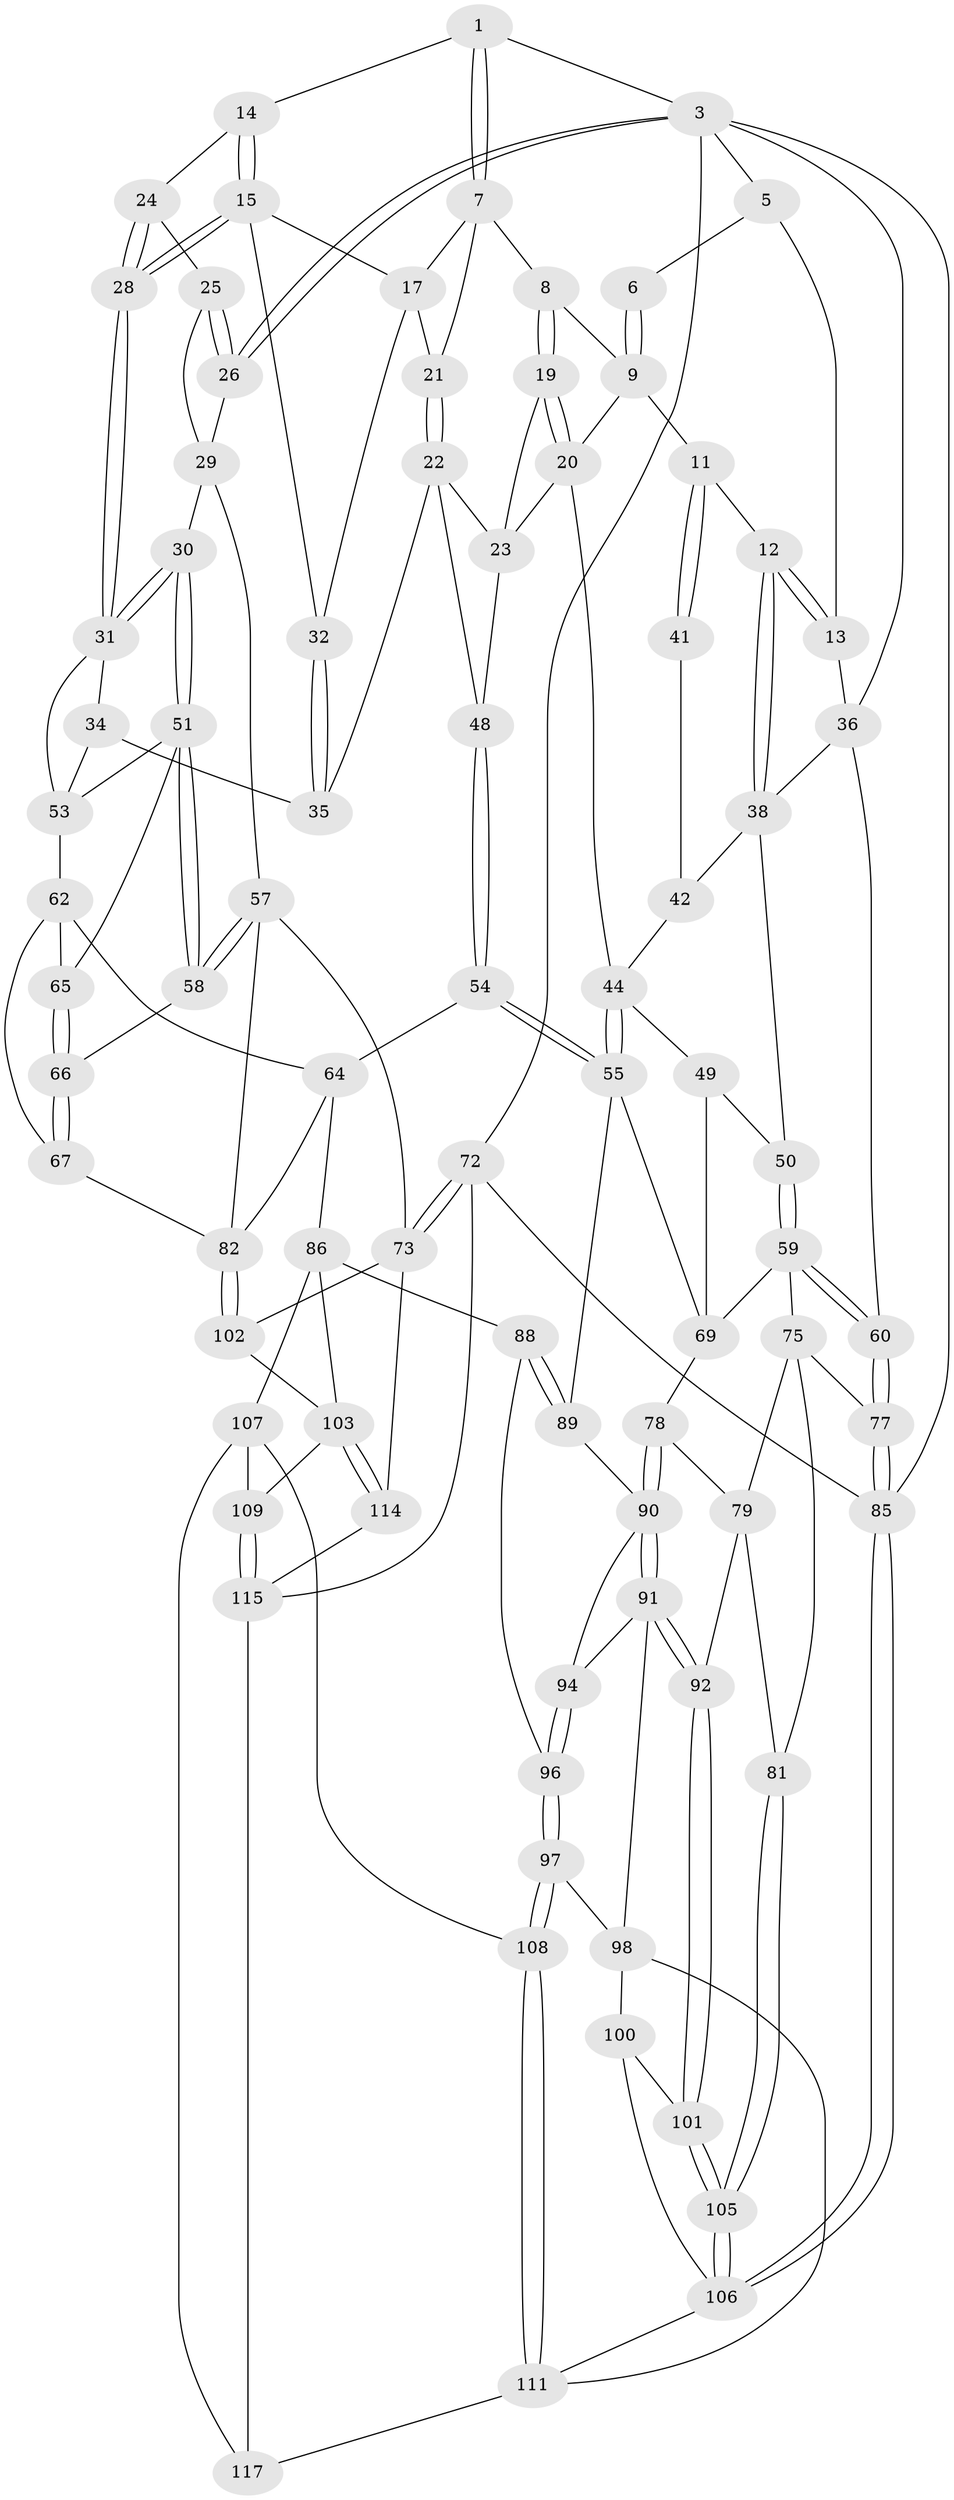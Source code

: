 // original degree distribution, {3: 0.01694915254237288, 4: 0.22033898305084745, 6: 0.2033898305084746, 5: 0.559322033898305}
// Generated by graph-tools (version 1.1) at 2025/11/02/27/25 16:11:55]
// undirected, 82 vertices, 186 edges
graph export_dot {
graph [start="1"]
  node [color=gray90,style=filled];
  1 [pos="+0.6812396596985055+0",super="+2"];
  3 [pos="+1+0",super="+4"];
  5 [pos="+0.18564059925551282+0"];
  6 [pos="+0.38702358286451427+0"];
  7 [pos="+0.5394880995562533+0.15424346256256993",super="+18"];
  8 [pos="+0.5173121777826527+0.15891620648131527"];
  9 [pos="+0.4440566609731556+0.1241996117424993",super="+10"];
  11 [pos="+0.32538131625885486+0.21616403977868803"];
  12 [pos="+0.19981549626370557+0.11673102950429518"];
  13 [pos="+0.19605767905222138+0.11073588976650209"];
  14 [pos="+0.7711844938521867+0.04088136835637998"];
  15 [pos="+0.6592889661922848+0.20258693131085448",super="+16"];
  17 [pos="+0.609205905123949+0.19961438667338177",super="+27"];
  19 [pos="+0.4669637745255283+0.25775368533448195"];
  20 [pos="+0.3977863022291585+0.26272116075788965",super="+43"];
  21 [pos="+0.5420513306555197+0.2627520519685535"];
  22 [pos="+0.5054469254163612+0.2769196270405894",super="+40"];
  23 [pos="+0.49506933288666544+0.27544548248454914",super="+47"];
  24 [pos="+0.8183957459952718+0.13277259886003434"];
  25 [pos="+0.8253059905661013+0.13745569389108434"];
  26 [pos="+1+0.1872777969831909"];
  28 [pos="+0.7819750460401216+0.2725306445711261"];
  29 [pos="+0.9615369490630455+0.30151947167965754",super="+56"];
  30 [pos="+0.9345192083442264+0.3146321599131526"];
  31 [pos="+0.7796176978098522+0.314211269188317",super="+33"];
  32 [pos="+0.6561613796889463+0.33951497174443246"];
  34 [pos="+0.6907893345437411+0.3479265923440975"];
  35 [pos="+0.6578149119308537+0.34505064658225487"];
  36 [pos="+0.07020749992321294+0.20337082860709033",super="+37"];
  38 [pos="+0.1813399135450108+0.29804333163276975",super="+39"];
  41 [pos="+0.2978467438257075+0.28129348308491386"];
  42 [pos="+0.21077905847882+0.31104208394063004",super="+46"];
  44 [pos="+0.389561192659513+0.35224052514681253",super="+45"];
  48 [pos="+0.5594735162516709+0.46535436463398566"];
  49 [pos="+0.2815677076407382+0.45552441781870734"];
  50 [pos="+0.12209796349986449+0.3931005457405903"];
  51 [pos="+0.8677514817756652+0.4274335198094514",super="+52"];
  53 [pos="+0.8185401049889185+0.4047059926243547",super="+61"];
  54 [pos="+0.5408309788873427+0.5578117522083087"];
  55 [pos="+0.5099099977941085+0.5698707617064738",super="+68"];
  57 [pos="+1+0.5791163375087611",super="+74"];
  58 [pos="+0.9355634486056144+0.5734150788778564"];
  59 [pos="+0+0.45554700363095474",super="+71"];
  60 [pos="+0+0.45280687892934673"];
  62 [pos="+0.7478644137090023+0.4805528050463889",super="+63"];
  64 [pos="+0.5974021268205624+0.5812664804764626",super="+84"];
  65 [pos="+0.79930886279064+0.4512477776509881"];
  66 [pos="+0.9011824651462826+0.5860374711328742"];
  67 [pos="+0.8957533255496437+0.5884324874170571"];
  69 [pos="+0.39995413346248154+0.5672863219244567",super="+70"];
  72 [pos="+1+1"];
  73 [pos="+1+1",super="+116"];
  75 [pos="+0.17075454220652594+0.6045712094078979",super="+76"];
  77 [pos="+0+0.6687910454806157"];
  78 [pos="+0.31359116981304047+0.6819768823278971"];
  79 [pos="+0.18354361872664426+0.6396469744775102",super="+80"];
  81 [pos="+0.07614218990157924+0.7784722851194119"];
  82 [pos="+0.8290650369410669+0.7810383111415583",super="+83"];
  85 [pos="+0+1"];
  86 [pos="+0.6478143854231999+0.7924542222003499",super="+87"];
  88 [pos="+0.489492211606113+0.7653426256534117"];
  89 [pos="+0.4959771107910721+0.6188332039065806"];
  90 [pos="+0.3117418596622234+0.6943212268003554",super="+93"];
  91 [pos="+0.2824198148902493+0.7411223581843157",super="+95"];
  92 [pos="+0.25871247956498405+0.7688015917723744"];
  94 [pos="+0.3759053632665004+0.7552997657877148"];
  96 [pos="+0.40694791249668605+0.8145847649071656"];
  97 [pos="+0.3924210366340724+0.8376258335836855"];
  98 [pos="+0.3823242053265978+0.8447677918490434",super="+99"];
  100 [pos="+0.3570800743377232+0.854007969287163"];
  101 [pos="+0.25918859335703803+0.8284415705409944"];
  102 [pos="+0.8438056087953342+0.8598269044562016"];
  103 [pos="+0.7838265367700676+0.8731564980542",super="+104"];
  105 [pos="+0.1461195190955765+0.9305390312566983"];
  106 [pos="+0.08657438947054169+1",super="+112"];
  107 [pos="+0.5403902319712315+0.9058307624387896",super="+110"];
  108 [pos="+0.5191721247565912+0.9166345550103719"];
  109 [pos="+0.6569076389736846+0.9333817273266248"];
  111 [pos="+0.4498007786096918+0.9981032311027125",super="+113"];
  114 [pos="+0.7263660985000103+0.9668490530254462"];
  115 [pos="+0.6817883358267104+0.9819086337364276",super="+118"];
  117 [pos="+0.6038904250759571+1"];
  1 -- 7;
  1 -- 7;
  1 -- 3;
  1 -- 14;
  3 -- 26;
  3 -- 26;
  3 -- 72;
  3 -- 5;
  3 -- 36;
  3 -- 85;
  5 -- 6;
  5 -- 13;
  6 -- 9;
  6 -- 9;
  7 -- 8;
  7 -- 17;
  7 -- 21;
  8 -- 9;
  8 -- 19;
  8 -- 19;
  9 -- 11;
  9 -- 20;
  11 -- 12;
  11 -- 41;
  11 -- 41;
  12 -- 13;
  12 -- 13;
  12 -- 38;
  12 -- 38;
  13 -- 36;
  14 -- 15;
  14 -- 15;
  14 -- 24;
  15 -- 28;
  15 -- 28;
  15 -- 32;
  15 -- 17;
  17 -- 32;
  17 -- 21;
  19 -- 20;
  19 -- 20;
  19 -- 23;
  20 -- 44;
  20 -- 23;
  21 -- 22;
  21 -- 22;
  22 -- 23;
  22 -- 48;
  22 -- 35;
  23 -- 48;
  24 -- 25;
  24 -- 28;
  24 -- 28;
  25 -- 26;
  25 -- 26;
  25 -- 29;
  26 -- 29;
  28 -- 31;
  28 -- 31;
  29 -- 30;
  29 -- 57;
  30 -- 31;
  30 -- 31;
  30 -- 51;
  30 -- 51;
  31 -- 34;
  31 -- 53;
  32 -- 35;
  32 -- 35;
  34 -- 35;
  34 -- 53;
  36 -- 60;
  36 -- 38;
  38 -- 42;
  38 -- 50;
  41 -- 42 [weight=2];
  42 -- 44;
  44 -- 55;
  44 -- 55;
  44 -- 49;
  48 -- 54;
  48 -- 54;
  49 -- 50;
  49 -- 69;
  50 -- 59;
  50 -- 59;
  51 -- 58;
  51 -- 58;
  51 -- 65;
  51 -- 53;
  53 -- 62;
  54 -- 55;
  54 -- 55;
  54 -- 64;
  55 -- 89;
  55 -- 69;
  57 -- 58;
  57 -- 58;
  57 -- 73;
  57 -- 82;
  58 -- 66;
  59 -- 60;
  59 -- 60;
  59 -- 75;
  59 -- 69;
  60 -- 77;
  60 -- 77;
  62 -- 65;
  62 -- 64;
  62 -- 67;
  64 -- 82;
  64 -- 86;
  65 -- 66;
  65 -- 66;
  66 -- 67;
  66 -- 67;
  67 -- 82;
  69 -- 78;
  72 -- 73;
  72 -- 73;
  72 -- 85;
  72 -- 115;
  73 -- 114;
  73 -- 102;
  75 -- 79;
  75 -- 81;
  75 -- 77;
  77 -- 85;
  77 -- 85;
  78 -- 79;
  78 -- 90;
  78 -- 90;
  79 -- 81;
  79 -- 92;
  81 -- 105;
  81 -- 105;
  82 -- 102;
  82 -- 102;
  85 -- 106;
  85 -- 106;
  86 -- 103;
  86 -- 88;
  86 -- 107;
  88 -- 89;
  88 -- 89;
  88 -- 96;
  89 -- 90;
  90 -- 91;
  90 -- 91;
  90 -- 94;
  91 -- 92;
  91 -- 92;
  91 -- 98;
  91 -- 94;
  92 -- 101;
  92 -- 101;
  94 -- 96;
  94 -- 96;
  96 -- 97;
  96 -- 97;
  97 -- 98;
  97 -- 108;
  97 -- 108;
  98 -- 100;
  98 -- 111;
  100 -- 101;
  100 -- 106;
  101 -- 105;
  101 -- 105;
  102 -- 103;
  103 -- 114;
  103 -- 114;
  103 -- 109;
  105 -- 106;
  105 -- 106;
  106 -- 111;
  107 -- 108;
  107 -- 117;
  107 -- 109;
  108 -- 111;
  108 -- 111;
  109 -- 115;
  109 -- 115;
  111 -- 117;
  114 -- 115;
  115 -- 117;
}
